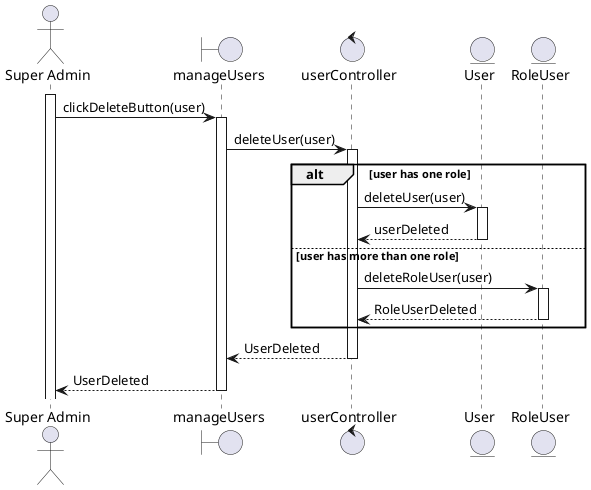 @startuml delete_user_role_sequence_diagram

actor "Super Admin" as u
boundary manageUsers as v
control userController as c
entity User as m
entity RoleUser as ru
activate u
u -> v : clickDeleteButton(user)
activate v
v -> c :deleteUser(user)
activate c
alt user has one role
    c -> m :deleteUser(user)
    activate m
    m --> c: userDeleted
    deactivate m
else user has more than one role
    c -> ru :deleteRoleUser(user)
    activate ru
    ru --> c: RoleUserDeleted
    deactivate ru
end
c --> v: UserDeleted
deactivate c
v --> u: UserDeleted
deactivate v


@enduml